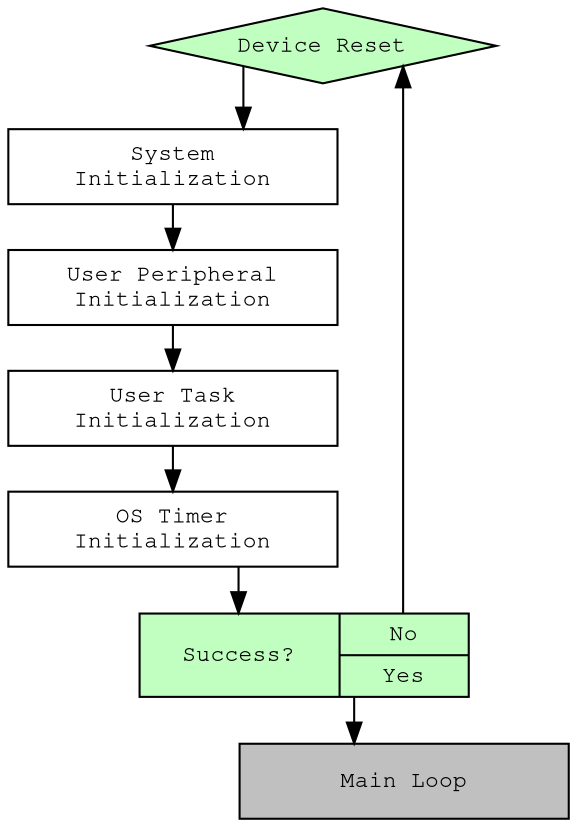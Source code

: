digraph dev_startup
{ 
    // Name Label and Format
    compound=true;

    graph[fontname="Handlee, Consolas, 'Courier New', Courier, Sans-Serif", fontsize=12];
    node[fontname="Handlee, Consolas, 'Courier New', Courier, Sans-Serif", fontsize=11];
    edge[fontname="Handlee, Consolas, 'Courier New', Courier, Sans-Serif", fontsize=11];

    ranksep=0.3;
    nodesep=0.6;
    rankdir=TB;
    splines = ortho;

    {
        // Application Layer
        label="Essential Device Initialization"
        rank = same;
        
        node [
            shape=diamond, style=filled, fontcolor=black, fillcolor=darkseagreen1, 
            width = 2.2
        ];

        reset[label="Device Reset"];
    }

    {
        node [
            shape=box, style=filled, fontcolor=black, fillcolor=darkseagreen1, 
            width = 2.2
        ]; 
            
        sys_init[label="System\nInitialization", fillcolor=white, URL="SYSTEM_Initialize"];
        usrper_init[label="User Peripheral\nInitialization", fillcolor=white, URL="sysUserPeriperhals_Initialize"];
        usrtsk_init[label="User Task\nInitialization", fillcolor=white, URL="sysUserTasks_Initialize"];
        ostim_init[label="OS Timer\nInitialization", fillcolor=white, URL="sysOsTimer_Enable"];
        main_loop[label="Main Loop", fillcolor=grey, URL="main"];

    }

    {
        node [
            shape=record, style=filled, fontcolor=black, fillcolor=darkseagreen1, 
            width = 2.2
            rankdir=TB, 
        ]; 

        check0[label="<check>Success? | { <no>No | <yes>Yes }"];
    }

    // Network Graph
    reset -> sys_init -> usrper_init -> usrtsk_init -> ostim_init;
    ostim_init -> check0:check;
    check0:no -> reset;
    check0:yes -> main_loop;
    

}
